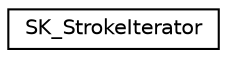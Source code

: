 digraph G
{
  edge [fontname="Helvetica",fontsize="10",labelfontname="Helvetica",labelfontsize="10"];
  node [fontname="Helvetica",fontsize="10",shape=record];
  rankdir=LR;
  Node1 [label="SK_StrokeIterator",height=0.2,width=0.4,color="black", fillcolor="white", style="filled",URL="$d3/d81/structSK__StrokeIterator.html"];
}

